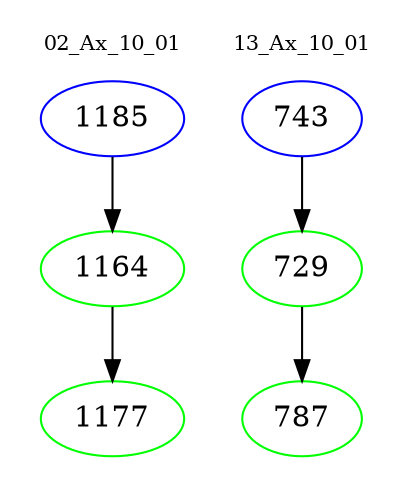 digraph{
subgraph cluster_0 {
color = white
label = "02_Ax_10_01";
fontsize=10;
T0_1185 [label="1185", color="blue"]
T0_1185 -> T0_1164 [color="black"]
T0_1164 [label="1164", color="green"]
T0_1164 -> T0_1177 [color="black"]
T0_1177 [label="1177", color="green"]
}
subgraph cluster_1 {
color = white
label = "13_Ax_10_01";
fontsize=10;
T1_743 [label="743", color="blue"]
T1_743 -> T1_729 [color="black"]
T1_729 [label="729", color="green"]
T1_729 -> T1_787 [color="black"]
T1_787 [label="787", color="green"]
}
}
